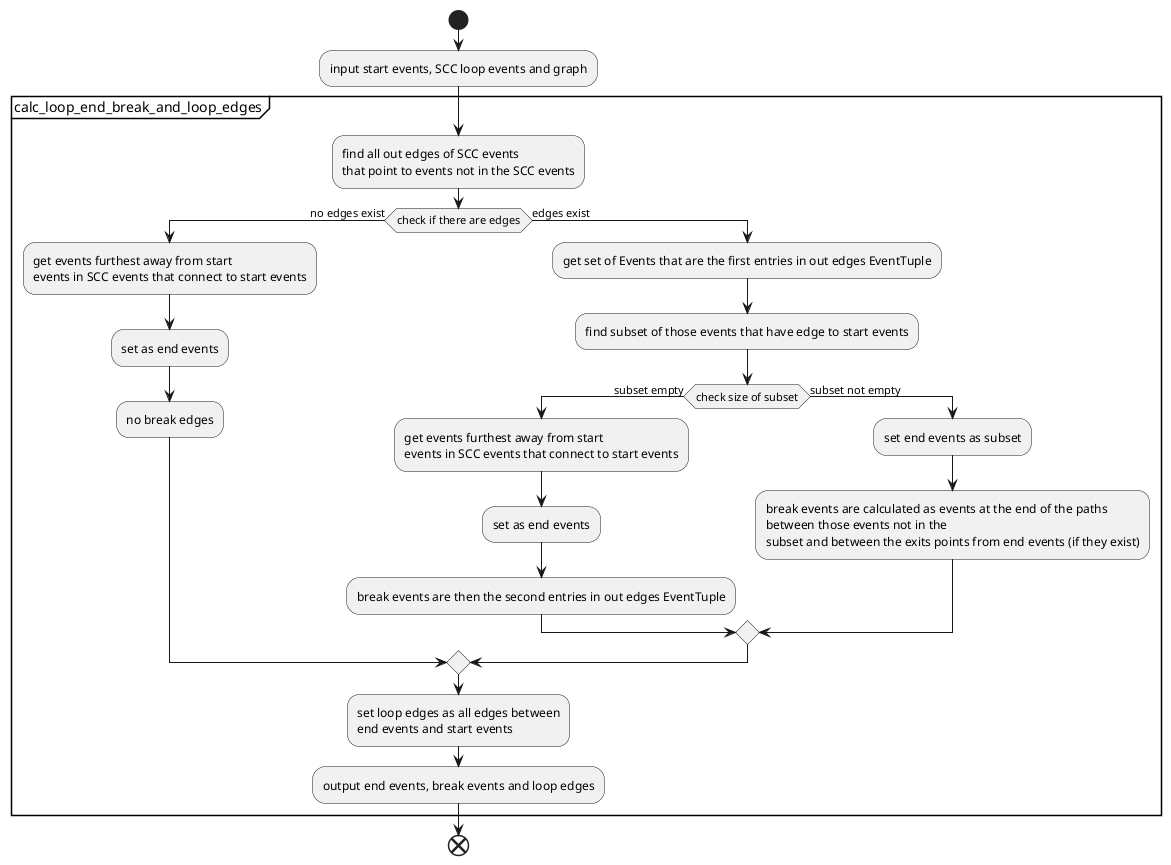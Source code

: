@startuml
    start
    :input start events, SCC loop events and graph;
    partition "calc_loop_end_break_and_loop_edges" {
        :find all out edges of SCC events\nthat point to events not in the SCC events;
        if (check if there are edges) then (no edges exist)
            :get events furthest away from start\nevents in SCC events that connect to start events;
            :set as end events;
            :no break edges; 
        else (edges exist)
            :get set of Events that are the first entries in out edges EventTuple;
            :find subset of those events that have edge to start events;
            if (check size of subset) then (subset empty)
                :get events furthest away from start\nevents in SCC events that connect to start events;
                :set as end events;
                :break events are then the second entries in out edges EventTuple;
            else (subset not empty)
                :set end events as subset;
                :break events are calculated as events at the end of the paths\nbetween those events not in the\nsubset and between the exits points from end events (if they exist);
            endif
        endif
        :set loop edges as all edges between\nend events and start events;
        :output end events, break events and loop edges;
    }
    end
@enduml